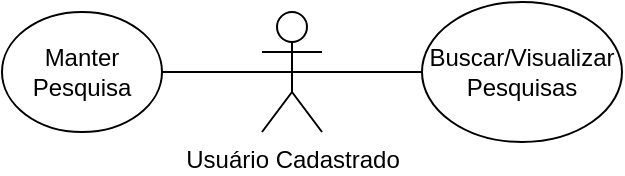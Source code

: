 <mxfile version="10.8.9" type="google"><diagram id="nfKNR4j8tjzLZlkr3CQr" name="Page-1"><mxGraphModel dx="1394" dy="764" grid="1" gridSize="10" guides="1" tooltips="1" connect="1" arrows="1" fold="1" page="1" pageScale="1" pageWidth="827" pageHeight="1169" math="0" shadow="0"><root><mxCell id="0"/><mxCell id="1" parent="0"/><mxCell id="PE1gjABQV0Mi6JPyynZ--1" value="Usuário Cadastrado" style="shape=umlActor;verticalLabelPosition=bottom;labelBackgroundColor=#ffffff;verticalAlign=top;html=1;outlineConnect=0;" parent="1" vertex="1"><mxGeometry x="260" y="50" width="30" height="60" as="geometry"/></mxCell><mxCell id="PE1gjABQV0Mi6JPyynZ--6" value="Manter Pesquisa&lt;br&gt;" style="ellipse;whiteSpace=wrap;html=1;" parent="1" vertex="1"><mxGeometry x="130" y="50" width="80" height="60" as="geometry"/></mxCell><mxCell id="PE1gjABQV0Mi6JPyynZ--8" value="Buscar/Visualizar Pesquisas&lt;br&gt;" style="ellipse;whiteSpace=wrap;html=1;" parent="1" vertex="1"><mxGeometry x="340" y="45" width="100" height="70" as="geometry"/></mxCell><mxCell id="PE1gjABQV0Mi6JPyynZ--11" value="" style="endArrow=none;html=1;entryX=0;entryY=0.5;entryDx=0;entryDy=0;exitX=0.5;exitY=0.5;exitDx=0;exitDy=0;exitPerimeter=0;" parent="1" source="PE1gjABQV0Mi6JPyynZ--1" target="PE1gjABQV0Mi6JPyynZ--8" edge="1"><mxGeometry width="50" height="50" relative="1" as="geometry"><mxPoint x="230" y="70" as="sourcePoint"/><mxPoint x="180" y="170" as="targetPoint"/></mxGeometry></mxCell><mxCell id="PE1gjABQV0Mi6JPyynZ--14" value="" style="endArrow=none;html=1;entryX=0.5;entryY=0.5;entryDx=0;entryDy=0;entryPerimeter=0;" parent="1" target="PE1gjABQV0Mi6JPyynZ--1" edge="1"><mxGeometry width="50" height="50" relative="1" as="geometry"><mxPoint x="210" y="80" as="sourcePoint"/><mxPoint x="240" y="80" as="targetPoint"/></mxGeometry></mxCell></root></mxGraphModel></diagram></mxfile>